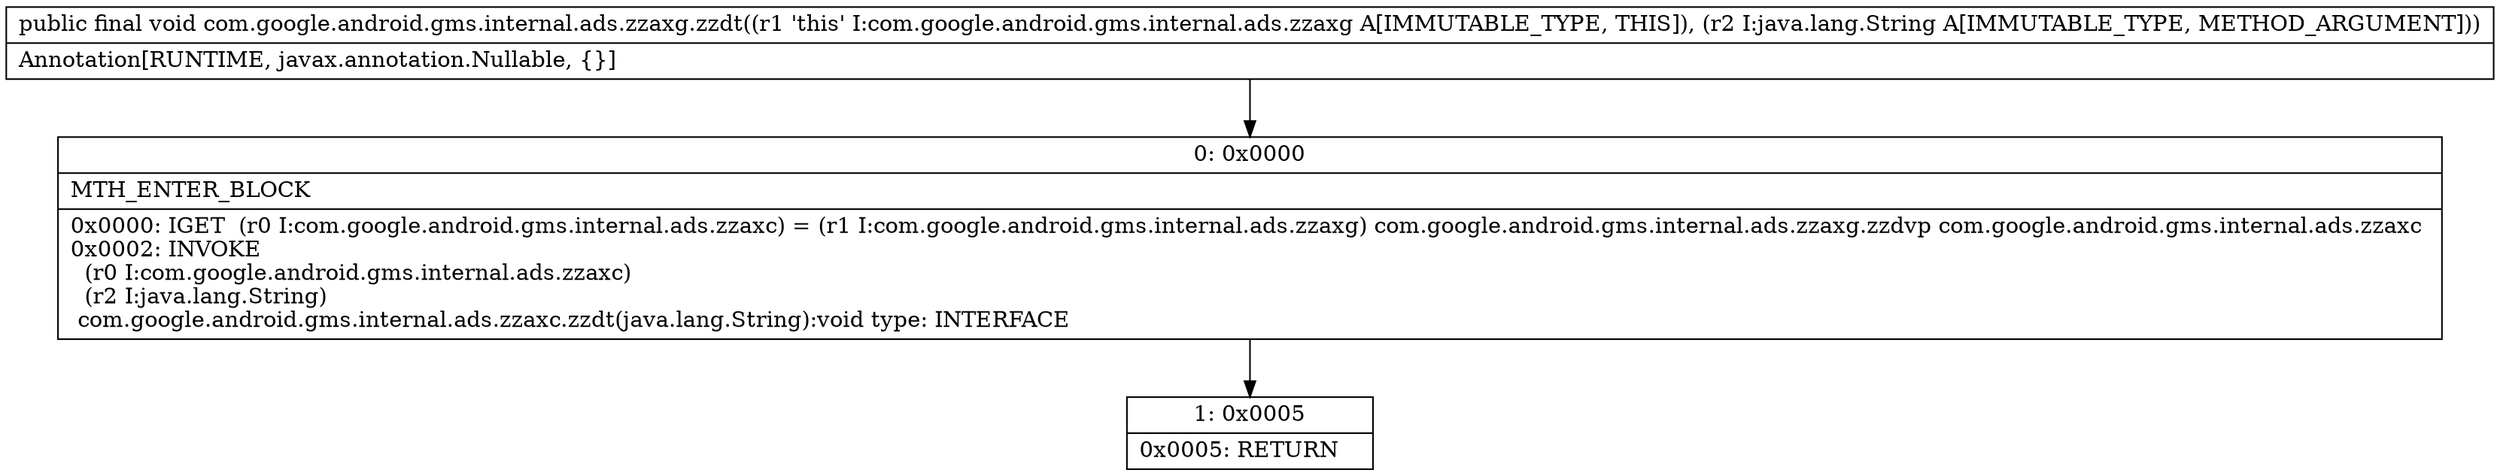 digraph "CFG forcom.google.android.gms.internal.ads.zzaxg.zzdt(Ljava\/lang\/String;)V" {
Node_0 [shape=record,label="{0\:\ 0x0000|MTH_ENTER_BLOCK\l|0x0000: IGET  (r0 I:com.google.android.gms.internal.ads.zzaxc) = (r1 I:com.google.android.gms.internal.ads.zzaxg) com.google.android.gms.internal.ads.zzaxg.zzdvp com.google.android.gms.internal.ads.zzaxc \l0x0002: INVOKE  \l  (r0 I:com.google.android.gms.internal.ads.zzaxc)\l  (r2 I:java.lang.String)\l com.google.android.gms.internal.ads.zzaxc.zzdt(java.lang.String):void type: INTERFACE \l}"];
Node_1 [shape=record,label="{1\:\ 0x0005|0x0005: RETURN   \l}"];
MethodNode[shape=record,label="{public final void com.google.android.gms.internal.ads.zzaxg.zzdt((r1 'this' I:com.google.android.gms.internal.ads.zzaxg A[IMMUTABLE_TYPE, THIS]), (r2 I:java.lang.String A[IMMUTABLE_TYPE, METHOD_ARGUMENT]))  | Annotation[RUNTIME, javax.annotation.Nullable, \{\}]\l}"];
MethodNode -> Node_0;
Node_0 -> Node_1;
}

